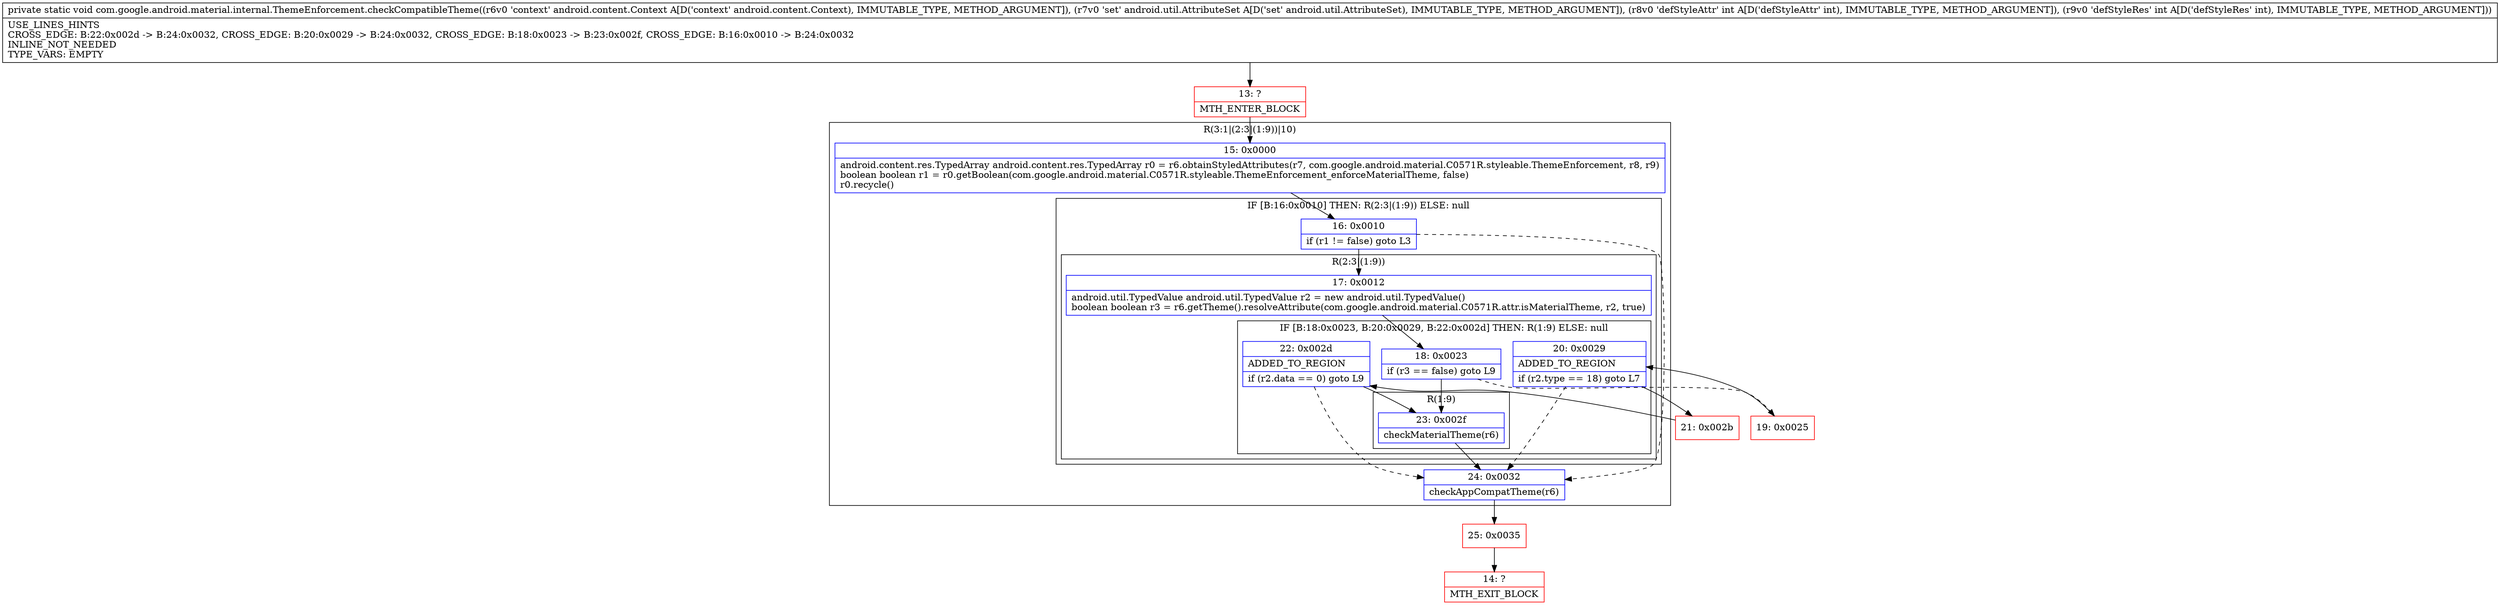digraph "CFG forcom.google.android.material.internal.ThemeEnforcement.checkCompatibleTheme(Landroid\/content\/Context;Landroid\/util\/AttributeSet;II)V" {
subgraph cluster_Region_400527412 {
label = "R(3:1|(2:3|(1:9))|10)";
node [shape=record,color=blue];
Node_15 [shape=record,label="{15\:\ 0x0000|android.content.res.TypedArray android.content.res.TypedArray r0 = r6.obtainStyledAttributes(r7, com.google.android.material.C0571R.styleable.ThemeEnforcement, r8, r9)\lboolean boolean r1 = r0.getBoolean(com.google.android.material.C0571R.styleable.ThemeEnforcement_enforceMaterialTheme, false)\lr0.recycle()\l}"];
subgraph cluster_IfRegion_80979546 {
label = "IF [B:16:0x0010] THEN: R(2:3|(1:9)) ELSE: null";
node [shape=record,color=blue];
Node_16 [shape=record,label="{16\:\ 0x0010|if (r1 != false) goto L3\l}"];
subgraph cluster_Region_319170457 {
label = "R(2:3|(1:9))";
node [shape=record,color=blue];
Node_17 [shape=record,label="{17\:\ 0x0012|android.util.TypedValue android.util.TypedValue r2 = new android.util.TypedValue()\lboolean boolean r3 = r6.getTheme().resolveAttribute(com.google.android.material.C0571R.attr.isMaterialTheme, r2, true)\l}"];
subgraph cluster_IfRegion_1142960495 {
label = "IF [B:18:0x0023, B:20:0x0029, B:22:0x002d] THEN: R(1:9) ELSE: null";
node [shape=record,color=blue];
Node_18 [shape=record,label="{18\:\ 0x0023|if (r3 == false) goto L9\l}"];
Node_20 [shape=record,label="{20\:\ 0x0029|ADDED_TO_REGION\l|if (r2.type == 18) goto L7\l}"];
Node_22 [shape=record,label="{22\:\ 0x002d|ADDED_TO_REGION\l|if (r2.data == 0) goto L9\l}"];
subgraph cluster_Region_1683906974 {
label = "R(1:9)";
node [shape=record,color=blue];
Node_23 [shape=record,label="{23\:\ 0x002f|checkMaterialTheme(r6)\l}"];
}
}
}
}
Node_24 [shape=record,label="{24\:\ 0x0032|checkAppCompatTheme(r6)\l}"];
}
Node_13 [shape=record,color=red,label="{13\:\ ?|MTH_ENTER_BLOCK\l}"];
Node_19 [shape=record,color=red,label="{19\:\ 0x0025}"];
Node_21 [shape=record,color=red,label="{21\:\ 0x002b}"];
Node_25 [shape=record,color=red,label="{25\:\ 0x0035}"];
Node_14 [shape=record,color=red,label="{14\:\ ?|MTH_EXIT_BLOCK\l}"];
MethodNode[shape=record,label="{private static void com.google.android.material.internal.ThemeEnforcement.checkCompatibleTheme((r6v0 'context' android.content.Context A[D('context' android.content.Context), IMMUTABLE_TYPE, METHOD_ARGUMENT]), (r7v0 'set' android.util.AttributeSet A[D('set' android.util.AttributeSet), IMMUTABLE_TYPE, METHOD_ARGUMENT]), (r8v0 'defStyleAttr' int A[D('defStyleAttr' int), IMMUTABLE_TYPE, METHOD_ARGUMENT]), (r9v0 'defStyleRes' int A[D('defStyleRes' int), IMMUTABLE_TYPE, METHOD_ARGUMENT]))  | USE_LINES_HINTS\lCROSS_EDGE: B:22:0x002d \-\> B:24:0x0032, CROSS_EDGE: B:20:0x0029 \-\> B:24:0x0032, CROSS_EDGE: B:18:0x0023 \-\> B:23:0x002f, CROSS_EDGE: B:16:0x0010 \-\> B:24:0x0032\lINLINE_NOT_NEEDED\lTYPE_VARS: EMPTY\l}"];
MethodNode -> Node_13;Node_15 -> Node_16;
Node_16 -> Node_17;
Node_16 -> Node_24[style=dashed];
Node_17 -> Node_18;
Node_18 -> Node_19[style=dashed];
Node_18 -> Node_23;
Node_20 -> Node_21;
Node_20 -> Node_24[style=dashed];
Node_22 -> Node_23;
Node_22 -> Node_24[style=dashed];
Node_23 -> Node_24;
Node_24 -> Node_25;
Node_13 -> Node_15;
Node_19 -> Node_20;
Node_21 -> Node_22;
Node_25 -> Node_14;
}


